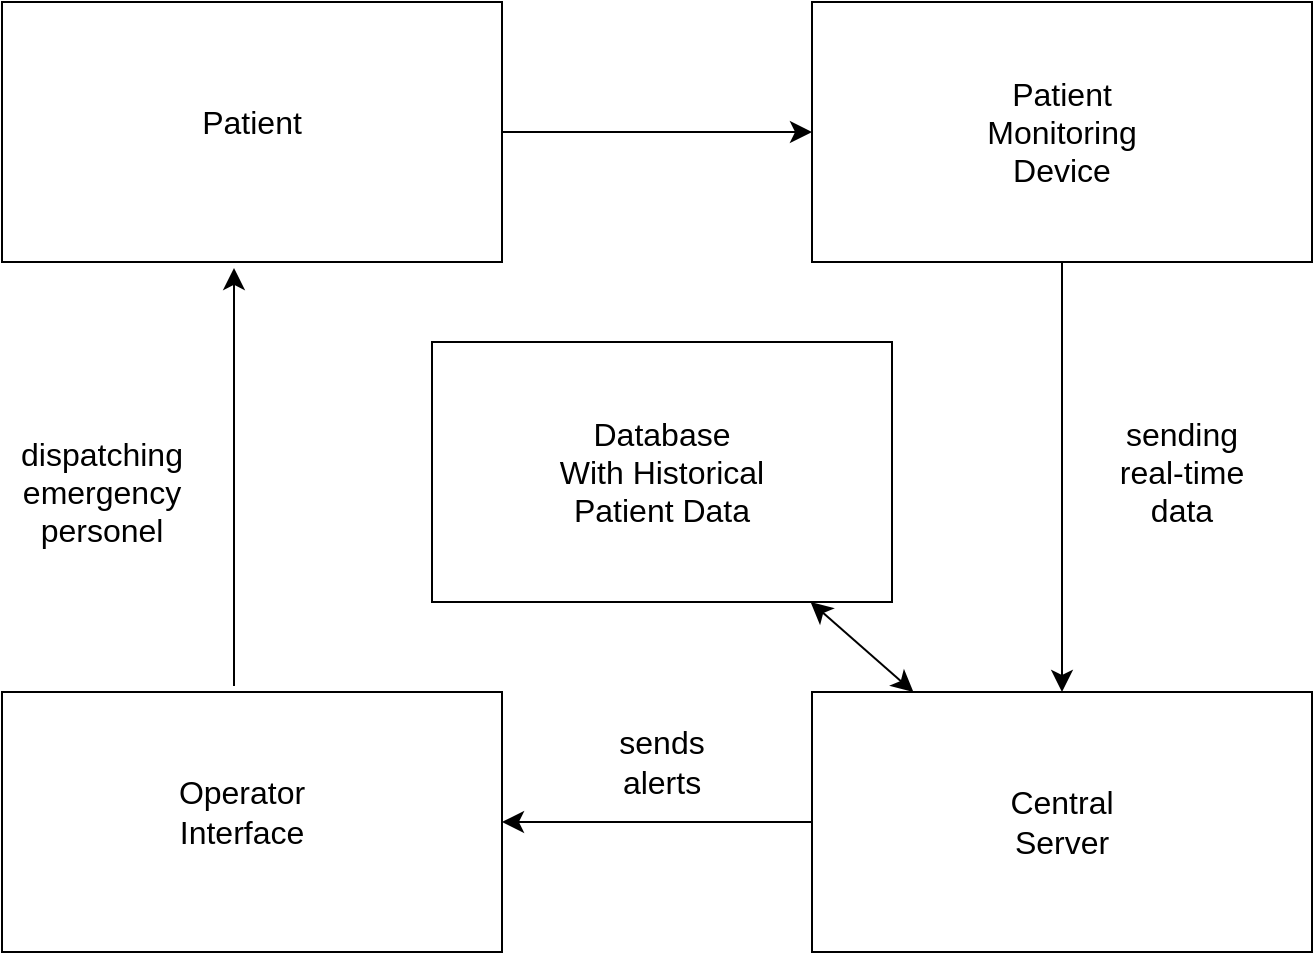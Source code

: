 <mxfile version="24.7.6">
  <diagram name="Page-1" id="5f0bae14-7c28-e335-631c-24af17079c00">
    <mxGraphModel dx="711" dy="719" grid="1" gridSize="10" guides="1" tooltips="1" connect="1" arrows="1" fold="1" page="1" pageScale="1" pageWidth="1100" pageHeight="850" background="none" math="0" shadow="0">
      <root>
        <mxCell id="0" />
        <mxCell id="1" parent="0" />
        <mxCell id="twTIu5e8oP6L3RmCyqkR-2" style="edgeStyle=none;curved=1;rounded=0;orthogonalLoop=1;jettySize=auto;html=1;exitX=1;exitY=0.5;exitDx=0;exitDy=0;fontSize=12;startSize=8;endSize=8;" edge="1" parent="1">
          <mxGeometry relative="1" as="geometry">
            <mxPoint x="440" y="180" as="sourcePoint" />
            <mxPoint x="440" y="180" as="targetPoint" />
          </mxGeometry>
        </mxCell>
        <mxCell id="twTIu5e8oP6L3RmCyqkR-6" value="" style="rounded=0;whiteSpace=wrap;html=1;" vertex="1" parent="1">
          <mxGeometry x="425" y="80" width="250" height="130" as="geometry" />
        </mxCell>
        <mxCell id="twTIu5e8oP6L3RmCyqkR-7" value="&lt;div&gt;Patient&lt;/div&gt;&lt;div&gt;Monitoring&lt;/div&gt;&lt;div&gt;Device&lt;br&gt;&lt;/div&gt;" style="text;html=1;align=center;verticalAlign=middle;whiteSpace=wrap;rounded=0;fontSize=16;" vertex="1" parent="1">
          <mxGeometry x="520" y="130" width="60" height="30" as="geometry" />
        </mxCell>
        <mxCell id="twTIu5e8oP6L3RmCyqkR-16" value="" style="rounded=0;whiteSpace=wrap;html=1;" vertex="1" parent="1">
          <mxGeometry x="235" y="250" width="230" height="130" as="geometry" />
        </mxCell>
        <mxCell id="twTIu5e8oP6L3RmCyqkR-20" value="&lt;div&gt;Database&lt;/div&gt;&lt;div&gt;With Historical Patient Data&lt;br&gt;&lt;/div&gt;" style="text;html=1;align=center;verticalAlign=middle;whiteSpace=wrap;rounded=0;fontSize=16;" vertex="1" parent="1">
          <mxGeometry x="285" y="300" width="130" height="30" as="geometry" />
        </mxCell>
        <mxCell id="twTIu5e8oP6L3RmCyqkR-21" value="" style="rounded=0;whiteSpace=wrap;html=1;" vertex="1" parent="1">
          <mxGeometry x="425" y="425" width="250" height="130" as="geometry" />
        </mxCell>
        <mxCell id="twTIu5e8oP6L3RmCyqkR-22" value="Central Server" style="text;html=1;align=center;verticalAlign=middle;whiteSpace=wrap;rounded=0;fontSize=16;" vertex="1" parent="1">
          <mxGeometry x="520" y="475" width="60" height="30" as="geometry" />
        </mxCell>
        <mxCell id="twTIu5e8oP6L3RmCyqkR-23" value="" style="endArrow=classic;html=1;rounded=0;fontSize=12;startSize=8;endSize=8;curved=1;exitX=0.5;exitY=1;exitDx=0;exitDy=0;" edge="1" parent="1" source="twTIu5e8oP6L3RmCyqkR-6" target="twTIu5e8oP6L3RmCyqkR-21">
          <mxGeometry width="50" height="50" relative="1" as="geometry">
            <mxPoint x="470" y="210" as="sourcePoint" />
            <mxPoint x="520" y="160" as="targetPoint" />
          </mxGeometry>
        </mxCell>
        <mxCell id="twTIu5e8oP6L3RmCyqkR-24" value="" style="rounded=0;whiteSpace=wrap;html=1;" vertex="1" parent="1">
          <mxGeometry x="20" y="425" width="250" height="130" as="geometry" />
        </mxCell>
        <mxCell id="twTIu5e8oP6L3RmCyqkR-25" value="&lt;div&gt;Operator&lt;/div&gt;&lt;div&gt;Interface&lt;br&gt;&lt;/div&gt;" style="text;html=1;align=center;verticalAlign=middle;whiteSpace=wrap;rounded=0;fontSize=16;" vertex="1" parent="1">
          <mxGeometry x="110" y="470" width="60" height="30" as="geometry" />
        </mxCell>
        <mxCell id="twTIu5e8oP6L3RmCyqkR-33" value="" style="endArrow=classic;startArrow=classic;html=1;rounded=0;fontSize=12;startSize=8;endSize=8;curved=1;" edge="1" parent="1" source="twTIu5e8oP6L3RmCyqkR-21" target="twTIu5e8oP6L3RmCyqkR-16">
          <mxGeometry width="50" height="50" relative="1" as="geometry">
            <mxPoint x="550" y="420" as="sourcePoint" />
            <mxPoint x="650" y="310" as="targetPoint" />
          </mxGeometry>
        </mxCell>
        <mxCell id="twTIu5e8oP6L3RmCyqkR-35" value="" style="endArrow=classic;html=1;rounded=0;fontSize=12;startSize=8;endSize=8;curved=1;exitX=0;exitY=0.5;exitDx=0;exitDy=0;entryX=1;entryY=0.5;entryDx=0;entryDy=0;" edge="1" parent="1" source="twTIu5e8oP6L3RmCyqkR-21" target="twTIu5e8oP6L3RmCyqkR-24">
          <mxGeometry width="50" height="50" relative="1" as="geometry">
            <mxPoint x="310" y="460" as="sourcePoint" />
            <mxPoint x="360" y="410" as="targetPoint" />
          </mxGeometry>
        </mxCell>
        <mxCell id="twTIu5e8oP6L3RmCyqkR-37" value="" style="rounded=0;whiteSpace=wrap;html=1;" vertex="1" parent="1">
          <mxGeometry x="20" y="80" width="250" height="130" as="geometry" />
        </mxCell>
        <mxCell id="twTIu5e8oP6L3RmCyqkR-38" value="Patient" style="text;html=1;align=center;verticalAlign=middle;whiteSpace=wrap;rounded=0;fontSize=16;" vertex="1" parent="1">
          <mxGeometry x="115" y="125" width="60" height="30" as="geometry" />
        </mxCell>
        <mxCell id="twTIu5e8oP6L3RmCyqkR-39" value="" style="endArrow=classic;html=1;rounded=0;fontSize=12;startSize=8;endSize=8;curved=1;exitX=1;exitY=0.5;exitDx=0;exitDy=0;entryX=0;entryY=0.5;entryDx=0;entryDy=0;" edge="1" parent="1" source="twTIu5e8oP6L3RmCyqkR-37" target="twTIu5e8oP6L3RmCyqkR-6">
          <mxGeometry width="50" height="50" relative="1" as="geometry">
            <mxPoint x="310" y="460" as="sourcePoint" />
            <mxPoint x="360" y="410" as="targetPoint" />
          </mxGeometry>
        </mxCell>
        <mxCell id="twTIu5e8oP6L3RmCyqkR-40" value="" style="endArrow=classic;html=1;rounded=0;fontSize=12;startSize=8;endSize=8;curved=1;entryX=0.464;entryY=1.023;entryDx=0;entryDy=0;entryPerimeter=0;exitX=0.464;exitY=-0.023;exitDx=0;exitDy=0;exitPerimeter=0;" edge="1" parent="1" source="twTIu5e8oP6L3RmCyqkR-24" target="twTIu5e8oP6L3RmCyqkR-37">
          <mxGeometry width="50" height="50" relative="1" as="geometry">
            <mxPoint x="130" y="290" as="sourcePoint" />
            <mxPoint x="180" y="240" as="targetPoint" />
          </mxGeometry>
        </mxCell>
        <mxCell id="twTIu5e8oP6L3RmCyqkR-41" value="&lt;div&gt;sending&lt;/div&gt;&lt;div&gt;real-time data&lt;br&gt;&lt;/div&gt;" style="text;html=1;align=center;verticalAlign=middle;whiteSpace=wrap;rounded=0;fontSize=16;" vertex="1" parent="1">
          <mxGeometry x="570" y="300" width="80" height="30" as="geometry" />
        </mxCell>
        <mxCell id="twTIu5e8oP6L3RmCyqkR-43" value="&lt;div&gt;dispatching&lt;/div&gt;&lt;div&gt;emergency&lt;/div&gt;&lt;div&gt;personel&lt;/div&gt;" style="text;html=1;align=center;verticalAlign=middle;whiteSpace=wrap;rounded=0;fontSize=16;" vertex="1" parent="1">
          <mxGeometry x="40" y="310" width="60" height="30" as="geometry" />
        </mxCell>
        <mxCell id="twTIu5e8oP6L3RmCyqkR-44" style="edgeStyle=none;curved=1;rounded=0;orthogonalLoop=1;jettySize=auto;html=1;exitX=0.5;exitY=0;exitDx=0;exitDy=0;fontSize=12;startSize=8;endSize=8;" edge="1" parent="1" source="twTIu5e8oP6L3RmCyqkR-41" target="twTIu5e8oP6L3RmCyqkR-41">
          <mxGeometry relative="1" as="geometry" />
        </mxCell>
        <mxCell id="twTIu5e8oP6L3RmCyqkR-45" value="&lt;div&gt;sends alerts&lt;/div&gt;" style="text;html=1;align=center;verticalAlign=middle;whiteSpace=wrap;rounded=0;fontSize=16;" vertex="1" parent="1">
          <mxGeometry x="320" y="445" width="60" height="30" as="geometry" />
        </mxCell>
      </root>
    </mxGraphModel>
  </diagram>
</mxfile>
